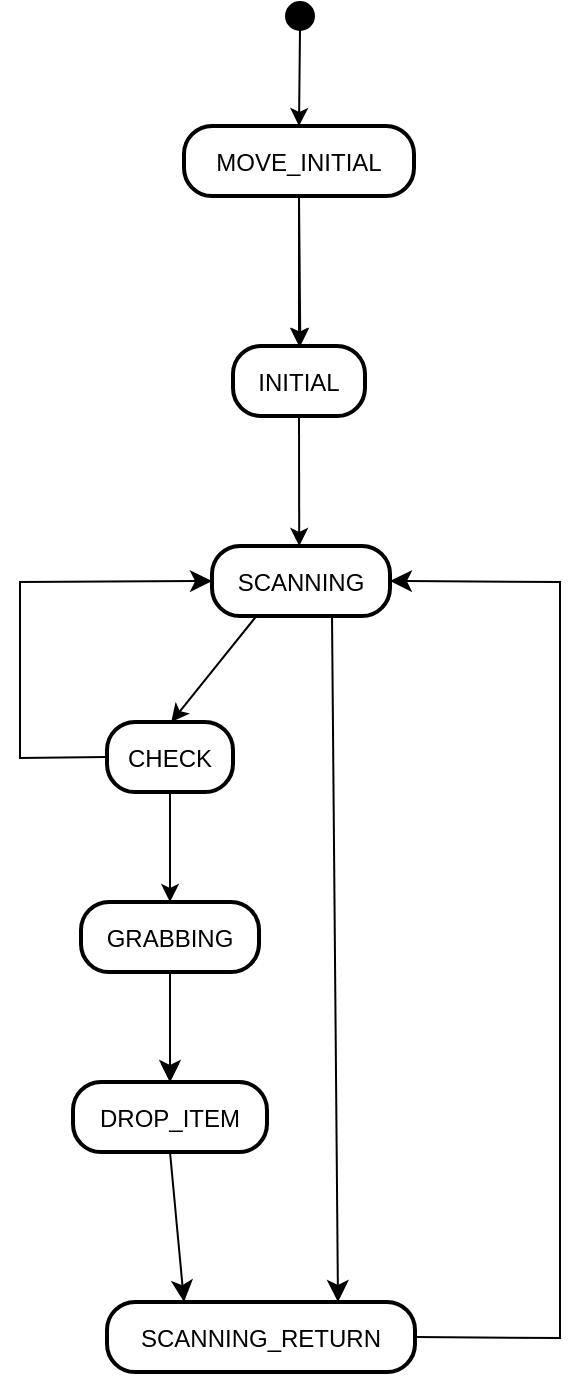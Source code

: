 <mxfile version="24.8.3">
  <diagram name="Página-1" id="AQw6Lwoft3-4GAxMnjrH">
    <mxGraphModel dx="947" dy="814" grid="1" gridSize="10" guides="1" tooltips="1" connect="1" arrows="1" fold="1" page="1" pageScale="1" pageWidth="827" pageHeight="1169" math="0" shadow="0">
      <root>
        <mxCell id="0" />
        <mxCell id="1" parent="0" />
        <mxCell id="2" value="" style="ellipse;fillColor=strokeColor;" parent="1" vertex="1">
          <mxGeometry x="213" y="40" width="14" height="14" as="geometry" />
        </mxCell>
        <mxCell id="4" value="MOVE_INITIAL" style="rounded=1;arcSize=40;strokeWidth=2" parent="1" vertex="1">
          <mxGeometry x="162" y="102" width="115" height="35" as="geometry" />
        </mxCell>
        <mxCell id="etCMU244Mil09zDAxWcv-20" style="edgeStyle=none;curved=1;rounded=0;orthogonalLoop=1;jettySize=auto;html=1;entryX=0.25;entryY=0;entryDx=0;entryDy=0;fontSize=12;startSize=8;endSize=8;exitX=0.5;exitY=1;exitDx=0;exitDy=0;" edge="1" parent="1" source="9" target="7">
          <mxGeometry relative="1" as="geometry" />
        </mxCell>
        <mxCell id="5" value="GRABBING" style="rounded=1;arcSize=40;strokeWidth=2" parent="1" vertex="1">
          <mxGeometry x="110.5" y="490" width="89" height="35" as="geometry" />
        </mxCell>
        <mxCell id="etCMU244Mil09zDAxWcv-19" style="edgeStyle=none;curved=1;rounded=0;orthogonalLoop=1;jettySize=auto;html=1;entryX=0.75;entryY=0;entryDx=0;entryDy=0;fontSize=12;startSize=8;endSize=8;exitX=0.674;exitY=0.943;exitDx=0;exitDy=0;exitPerimeter=0;" edge="1" parent="1" source="6" target="7">
          <mxGeometry relative="1" as="geometry" />
        </mxCell>
        <mxCell id="etCMU244Mil09zDAxWcv-23" style="edgeStyle=none;curved=0;rounded=0;orthogonalLoop=1;jettySize=auto;html=1;fontSize=12;startSize=8;endSize=8;entryX=0;entryY=0.5;entryDx=0;entryDy=0;exitX=0;exitY=0.5;exitDx=0;exitDy=0;entryPerimeter=0;" edge="1" parent="1" source="8" target="6">
          <mxGeometry relative="1" as="geometry">
            <mxPoint x="70" y="329.5" as="targetPoint" />
            <Array as="points">
              <mxPoint x="80" y="418" />
              <mxPoint x="80" y="330" />
            </Array>
          </mxGeometry>
        </mxCell>
        <mxCell id="6" value="SCANNING" style="rounded=1;arcSize=40;strokeWidth=2" parent="1" vertex="1">
          <mxGeometry x="176" y="312" width="89" height="35" as="geometry" />
        </mxCell>
        <mxCell id="etCMU244Mil09zDAxWcv-22" style="edgeStyle=none;curved=0;rounded=0;orthogonalLoop=1;jettySize=auto;html=1;entryX=1;entryY=0.5;entryDx=0;entryDy=0;fontSize=12;startSize=8;endSize=8;exitX=1;exitY=0.5;exitDx=0;exitDy=0;" edge="1" parent="1" source="7" target="6">
          <mxGeometry relative="1" as="geometry">
            <mxPoint x="280" y="708" as="sourcePoint" />
            <Array as="points">
              <mxPoint x="350" y="708" />
              <mxPoint x="350" y="330" />
            </Array>
          </mxGeometry>
        </mxCell>
        <mxCell id="7" value="SCANNING_RETURN" style="rounded=1;arcSize=40;strokeWidth=2" parent="1" vertex="1">
          <mxGeometry x="123.5" y="690" width="154" height="35" as="geometry" />
        </mxCell>
        <mxCell id="etCMU244Mil09zDAxWcv-21" value="" style="edgeStyle=none;curved=1;rounded=0;orthogonalLoop=1;jettySize=auto;html=1;fontSize=12;startSize=8;endSize=8;exitX=0.5;exitY=1;exitDx=0;exitDy=0;" edge="1" parent="1" source="5" target="9">
          <mxGeometry relative="1" as="geometry" />
        </mxCell>
        <mxCell id="8" value="CHECK" style="rounded=1;arcSize=40;strokeWidth=2" parent="1" vertex="1">
          <mxGeometry x="123.5" y="400" width="63" height="35" as="geometry" />
        </mxCell>
        <mxCell id="9" value="DROP_ITEM" style="rounded=1;arcSize=40;strokeWidth=2" parent="1" vertex="1">
          <mxGeometry x="106.5" y="580" width="97" height="35" as="geometry" />
        </mxCell>
        <mxCell id="10" value="" style="curved=1;startArrow=none;;exitX=0.5;exitY=1;entryX=0.5;entryY=0;entryDx=0;entryDy=0;" parent="1" source="2" target="4" edge="1">
          <mxGeometry relative="1" as="geometry">
            <Array as="points" />
          </mxGeometry>
        </mxCell>
        <mxCell id="11" value="" style="curved=1;startArrow=none;;exitX=0.5;exitY=1;exitDx=0;exitDy=0;entryX=0.5;entryY=0;entryDx=0;entryDy=0;" parent="1" source="4" target="3" edge="1">
          <mxGeometry relative="1" as="geometry">
            <Array as="points" />
            <mxPoint x="215" y="182" as="targetPoint" />
          </mxGeometry>
        </mxCell>
        <mxCell id="13" value="" style="curved=1;startArrow=none;;exitX=0.5;exitY=1;entryX=0.49;entryY=0;exitDx=0;exitDy=0;" parent="1" source="3" target="6" edge="1">
          <mxGeometry relative="1" as="geometry">
            <Array as="points" />
          </mxGeometry>
        </mxCell>
        <mxCell id="14" value="" style="curved=1;startArrow=none;;exitX=0.5;exitY=1;entryX=0.5;entryY=0;entryDx=0;entryDy=0;exitDx=0;exitDy=0;" parent="1" source="8" target="5" edge="1">
          <mxGeometry relative="1" as="geometry">
            <Array as="points" />
          </mxGeometry>
        </mxCell>
        <mxCell id="15" value="" style="curved=1;startArrow=none;;exitX=0.25;exitY=1;entryX=0.51;entryY=0;exitDx=0;exitDy=0;" parent="1" source="6" target="8" edge="1">
          <mxGeometry relative="1" as="geometry">
            <Array as="points" />
          </mxGeometry>
        </mxCell>
        <mxCell id="16" value="" style="curved=1;startArrow=none;;exitX=0.5;exitY=1;entryX=0.5;entryY=0;exitDx=0;exitDy=0;entryDx=0;entryDy=0;" parent="1" source="5" target="9" edge="1">
          <mxGeometry relative="1" as="geometry">
            <Array as="points" />
          </mxGeometry>
        </mxCell>
        <mxCell id="etCMU244Mil09zDAxWcv-17" value="" style="curved=1;startArrow=none;;exitX=0.5;exitY=1;entryX=0.51;entryY=0;" edge="1" parent="1" source="4" target="3">
          <mxGeometry relative="1" as="geometry">
            <Array as="points" />
            <mxPoint x="220" y="137" as="sourcePoint" />
            <mxPoint x="220" y="320" as="targetPoint" />
          </mxGeometry>
        </mxCell>
        <mxCell id="3" value="INITIAL" style="rounded=1;arcSize=40;strokeWidth=2" parent="1" vertex="1">
          <mxGeometry x="186.5" y="212" width="66" height="35" as="geometry" />
        </mxCell>
      </root>
    </mxGraphModel>
  </diagram>
</mxfile>
